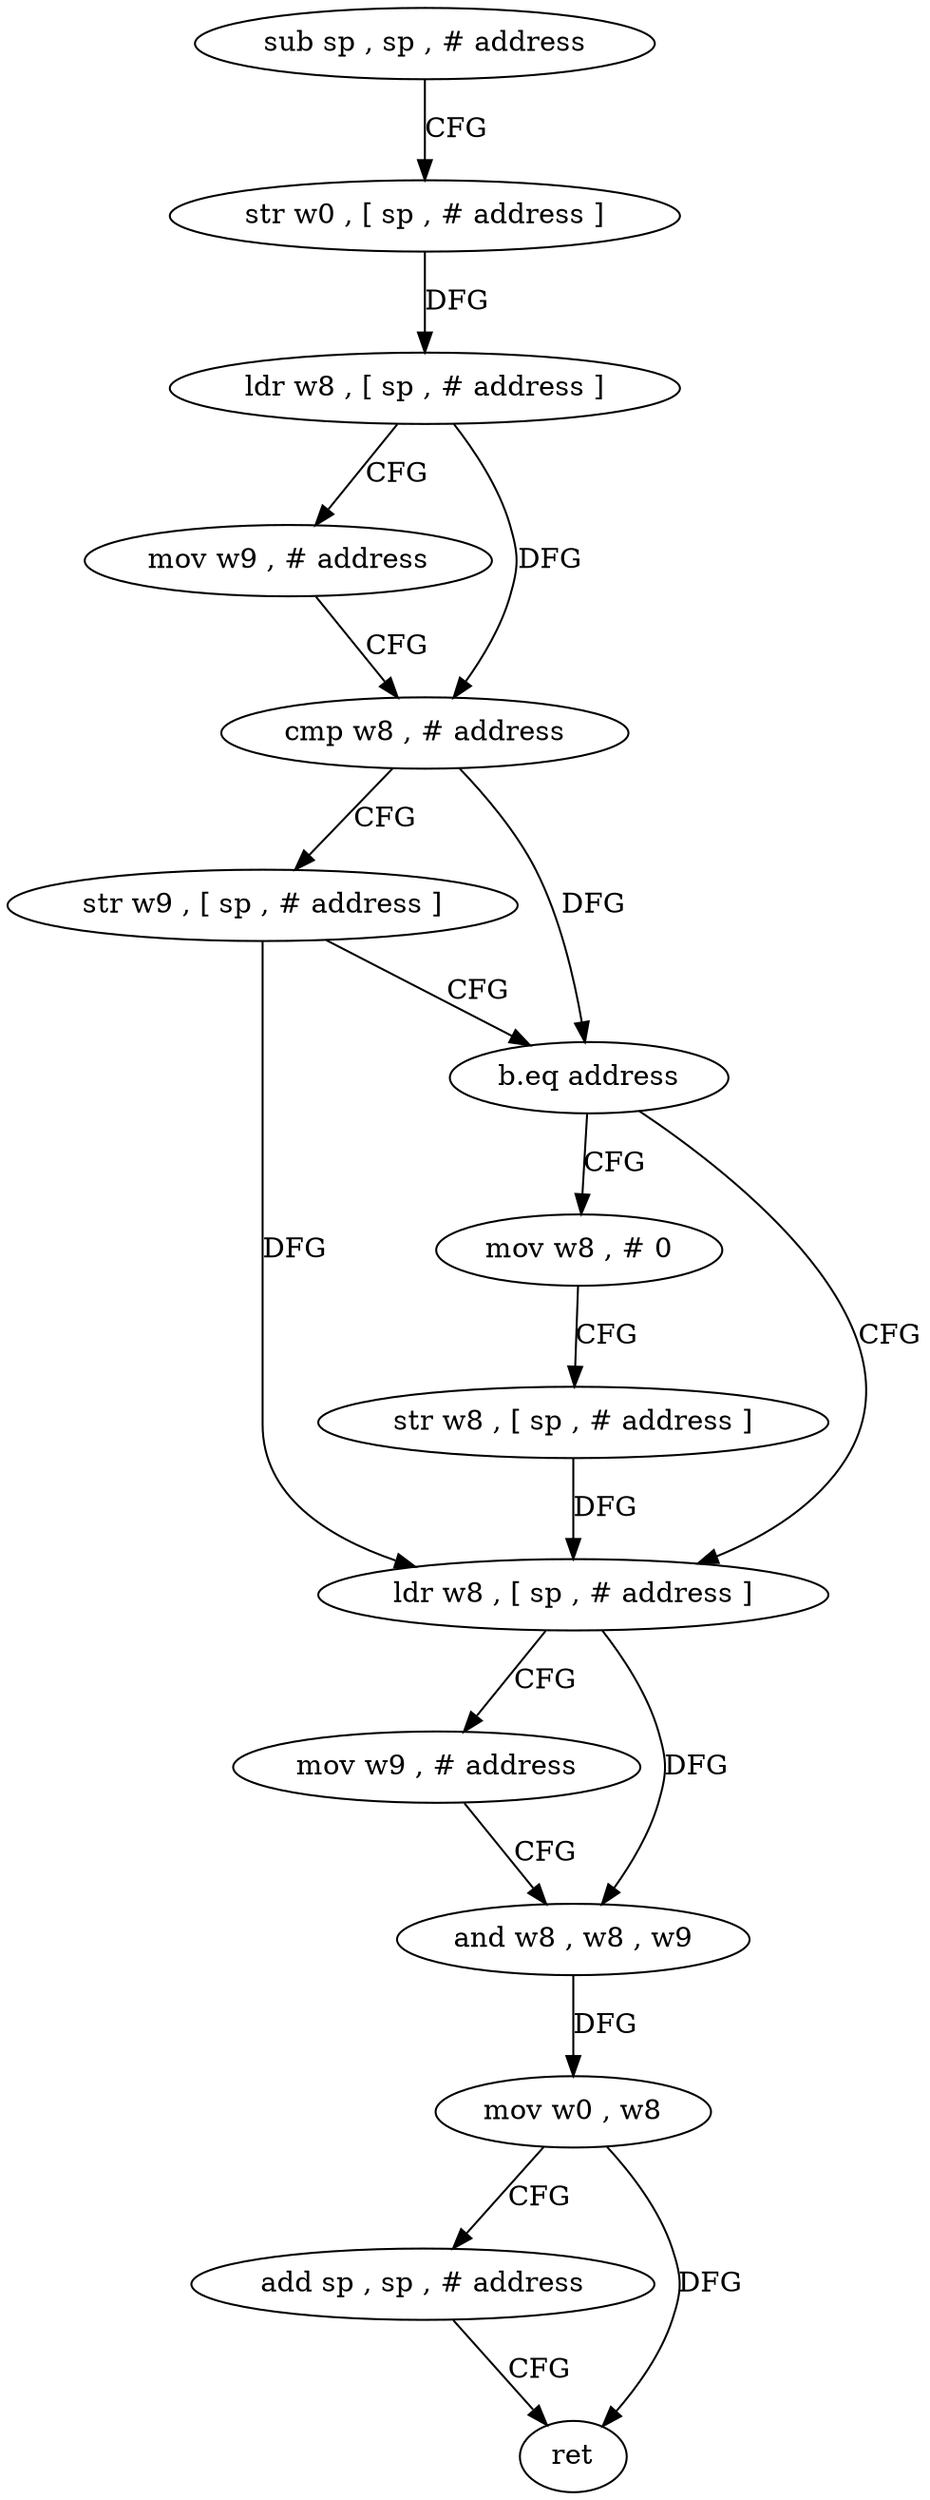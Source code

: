 digraph "func" {
"4210776" [label = "sub sp , sp , # address" ]
"4210780" [label = "str w0 , [ sp , # address ]" ]
"4210784" [label = "ldr w8 , [ sp , # address ]" ]
"4210788" [label = "mov w9 , # address" ]
"4210792" [label = "cmp w8 , # address" ]
"4210796" [label = "str w9 , [ sp , # address ]" ]
"4210800" [label = "b.eq address" ]
"4210812" [label = "ldr w8 , [ sp , # address ]" ]
"4210804" [label = "mov w8 , # 0" ]
"4210816" [label = "mov w9 , # address" ]
"4210820" [label = "and w8 , w8 , w9" ]
"4210824" [label = "mov w0 , w8" ]
"4210828" [label = "add sp , sp , # address" ]
"4210832" [label = "ret" ]
"4210808" [label = "str w8 , [ sp , # address ]" ]
"4210776" -> "4210780" [ label = "CFG" ]
"4210780" -> "4210784" [ label = "DFG" ]
"4210784" -> "4210788" [ label = "CFG" ]
"4210784" -> "4210792" [ label = "DFG" ]
"4210788" -> "4210792" [ label = "CFG" ]
"4210792" -> "4210796" [ label = "CFG" ]
"4210792" -> "4210800" [ label = "DFG" ]
"4210796" -> "4210800" [ label = "CFG" ]
"4210796" -> "4210812" [ label = "DFG" ]
"4210800" -> "4210812" [ label = "CFG" ]
"4210800" -> "4210804" [ label = "CFG" ]
"4210812" -> "4210816" [ label = "CFG" ]
"4210812" -> "4210820" [ label = "DFG" ]
"4210804" -> "4210808" [ label = "CFG" ]
"4210816" -> "4210820" [ label = "CFG" ]
"4210820" -> "4210824" [ label = "DFG" ]
"4210824" -> "4210828" [ label = "CFG" ]
"4210824" -> "4210832" [ label = "DFG" ]
"4210828" -> "4210832" [ label = "CFG" ]
"4210808" -> "4210812" [ label = "DFG" ]
}
